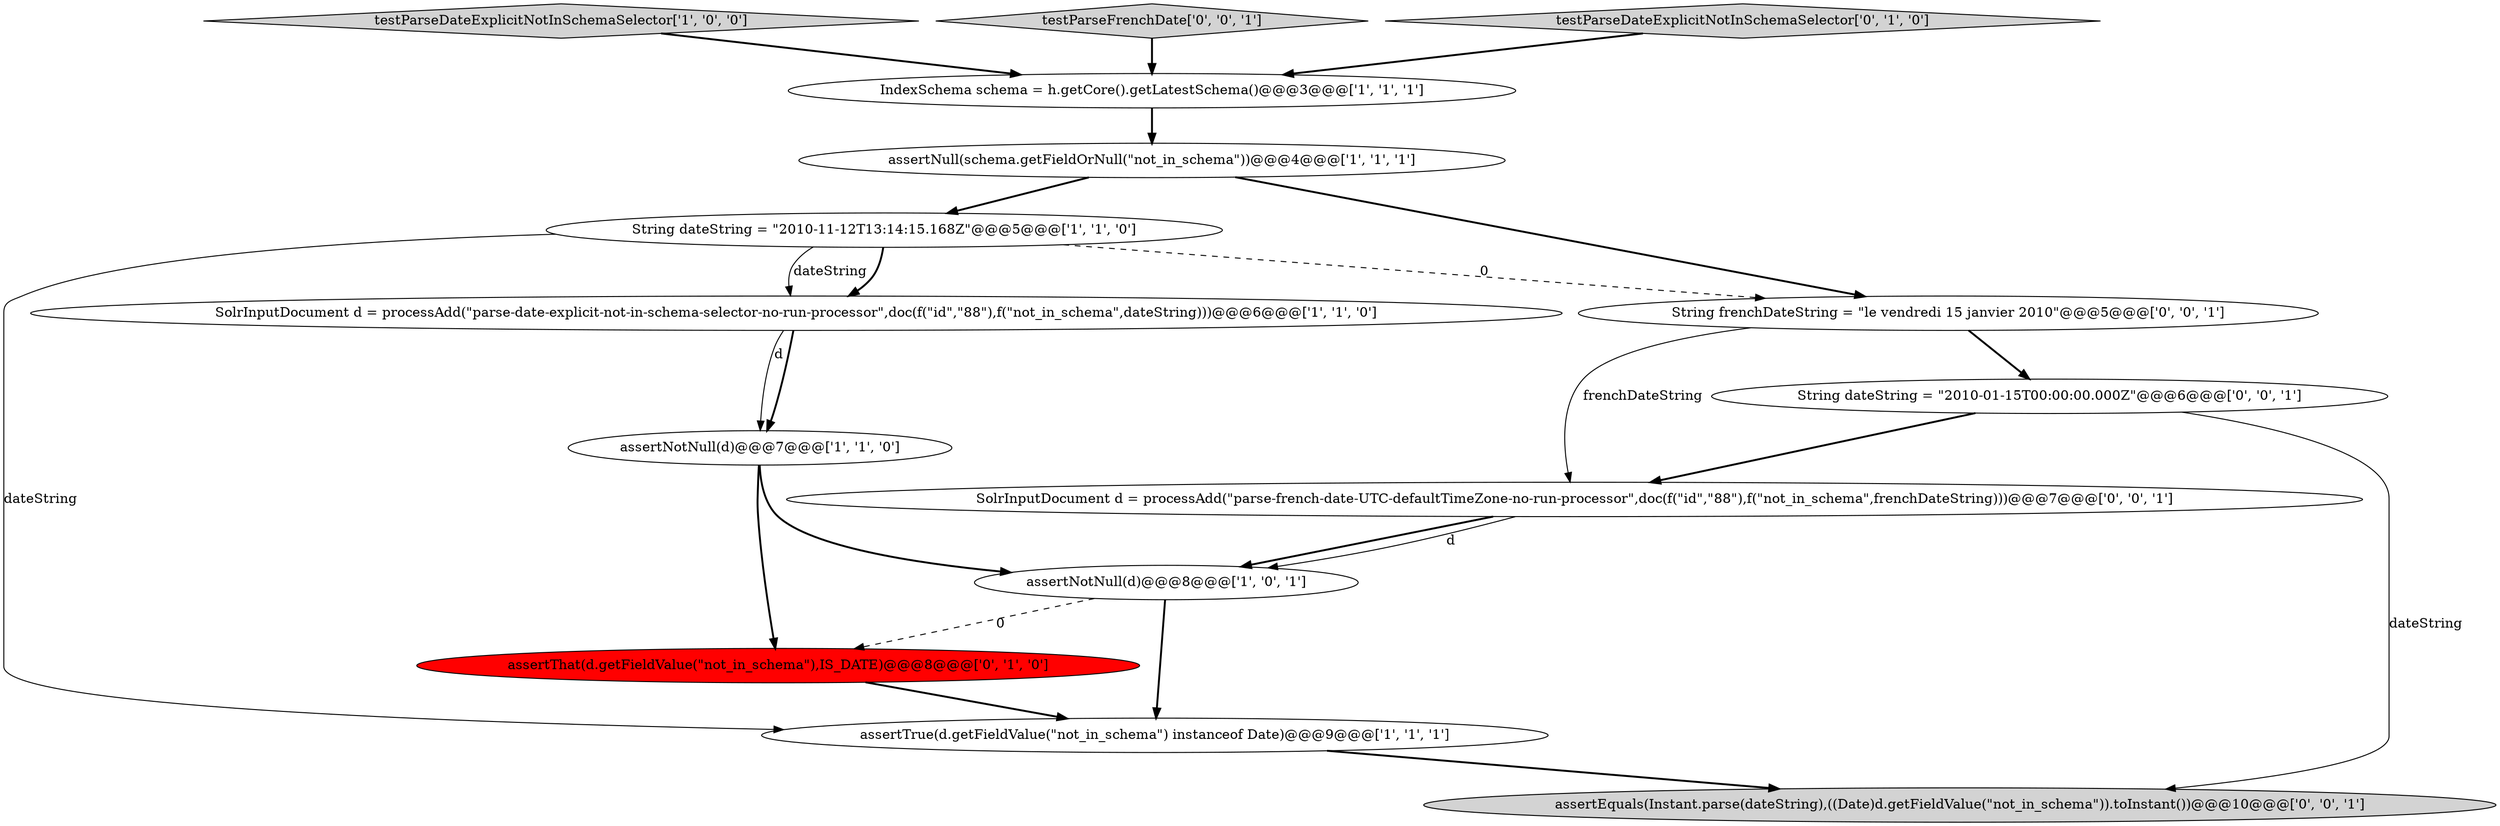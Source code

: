 digraph {
11 [style = filled, label = "String dateString = \"2010-01-15T00:00:00.000Z\"@@@6@@@['0', '0', '1']", fillcolor = white, shape = ellipse image = "AAA0AAABBB3BBB"];
12 [style = filled, label = "SolrInputDocument d = processAdd(\"parse-french-date-UTC-defaultTimeZone-no-run-processor\",doc(f(\"id\",\"88\"),f(\"not_in_schema\",frenchDateString)))@@@7@@@['0', '0', '1']", fillcolor = white, shape = ellipse image = "AAA0AAABBB3BBB"];
14 [style = filled, label = "assertEquals(Instant.parse(dateString),((Date)d.getFieldValue(\"not_in_schema\")).toInstant())@@@10@@@['0', '0', '1']", fillcolor = lightgray, shape = ellipse image = "AAA0AAABBB3BBB"];
7 [style = filled, label = "testParseDateExplicitNotInSchemaSelector['1', '0', '0']", fillcolor = lightgray, shape = diamond image = "AAA0AAABBB1BBB"];
2 [style = filled, label = "assertNull(schema.getFieldOrNull(\"not_in_schema\"))@@@4@@@['1', '1', '1']", fillcolor = white, shape = ellipse image = "AAA0AAABBB1BBB"];
6 [style = filled, label = "assertNotNull(d)@@@7@@@['1', '1', '0']", fillcolor = white, shape = ellipse image = "AAA0AAABBB1BBB"];
5 [style = filled, label = "String dateString = \"2010-11-12T13:14:15.168Z\"@@@5@@@['1', '1', '0']", fillcolor = white, shape = ellipse image = "AAA0AAABBB1BBB"];
0 [style = filled, label = "assertTrue(d.getFieldValue(\"not_in_schema\") instanceof Date)@@@9@@@['1', '1', '1']", fillcolor = white, shape = ellipse image = "AAA0AAABBB1BBB"];
13 [style = filled, label = "String frenchDateString = \"le vendredi 15 janvier 2010\"@@@5@@@['0', '0', '1']", fillcolor = white, shape = ellipse image = "AAA0AAABBB3BBB"];
4 [style = filled, label = "IndexSchema schema = h.getCore().getLatestSchema()@@@3@@@['1', '1', '1']", fillcolor = white, shape = ellipse image = "AAA0AAABBB1BBB"];
9 [style = filled, label = "assertThat(d.getFieldValue(\"not_in_schema\"),IS_DATE)@@@8@@@['0', '1', '0']", fillcolor = red, shape = ellipse image = "AAA1AAABBB2BBB"];
10 [style = filled, label = "testParseFrenchDate['0', '0', '1']", fillcolor = lightgray, shape = diamond image = "AAA0AAABBB3BBB"];
3 [style = filled, label = "SolrInputDocument d = processAdd(\"parse-date-explicit-not-in-schema-selector-no-run-processor\",doc(f(\"id\",\"88\"),f(\"not_in_schema\",dateString)))@@@6@@@['1', '1', '0']", fillcolor = white, shape = ellipse image = "AAA0AAABBB1BBB"];
1 [style = filled, label = "assertNotNull(d)@@@8@@@['1', '0', '1']", fillcolor = white, shape = ellipse image = "AAA0AAABBB1BBB"];
8 [style = filled, label = "testParseDateExplicitNotInSchemaSelector['0', '1', '0']", fillcolor = lightgray, shape = diamond image = "AAA0AAABBB2BBB"];
5->13 [style = dashed, label="0"];
5->3 [style = bold, label=""];
13->12 [style = solid, label="frenchDateString"];
9->0 [style = bold, label=""];
5->3 [style = solid, label="dateString"];
5->0 [style = solid, label="dateString"];
3->6 [style = bold, label=""];
1->9 [style = dashed, label="0"];
11->12 [style = bold, label=""];
4->2 [style = bold, label=""];
1->0 [style = bold, label=""];
7->4 [style = bold, label=""];
12->1 [style = bold, label=""];
13->11 [style = bold, label=""];
2->13 [style = bold, label=""];
6->1 [style = bold, label=""];
0->14 [style = bold, label=""];
3->6 [style = solid, label="d"];
10->4 [style = bold, label=""];
11->14 [style = solid, label="dateString"];
8->4 [style = bold, label=""];
6->9 [style = bold, label=""];
12->1 [style = solid, label="d"];
2->5 [style = bold, label=""];
}
